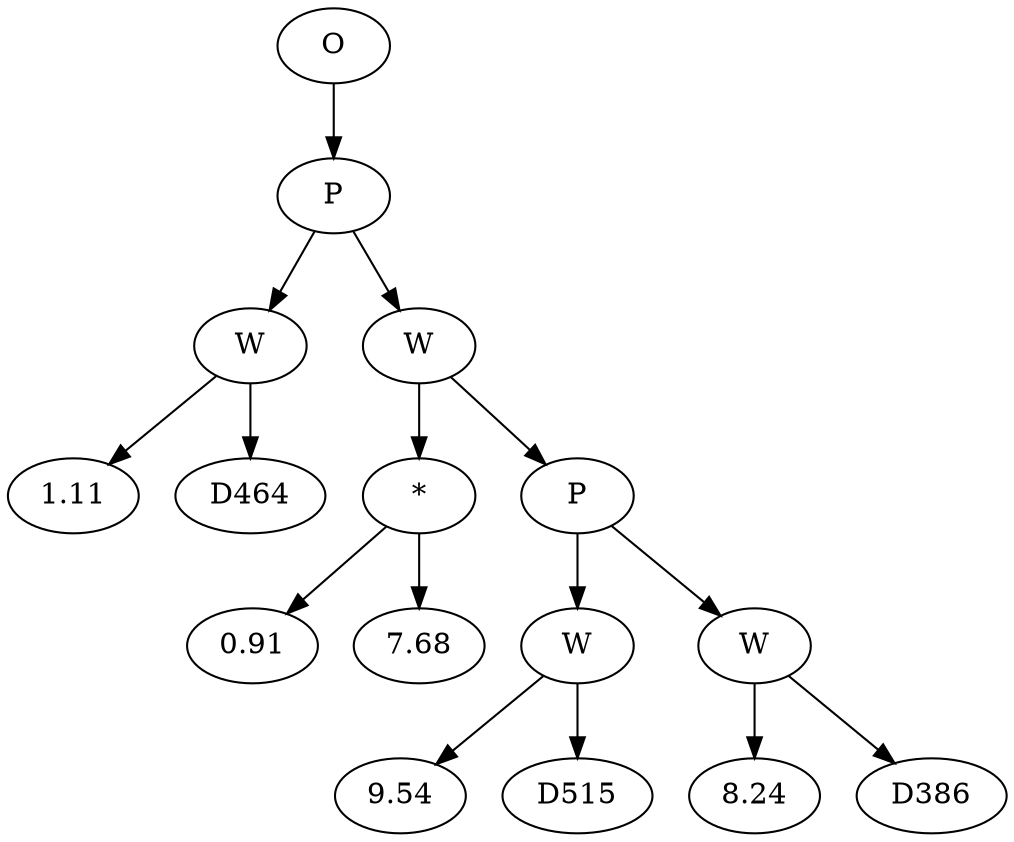 // Tree
digraph {
	46109237 [label=O]
	46109238 [label=P]
	46109237 -> 46109238
	46109239 [label=W]
	46109238 -> 46109239
	46109240 [label=1.11]
	46109239 -> 46109240
	46109241 [label=D464]
	46109239 -> 46109241
	46109242 [label=W]
	46109238 -> 46109242
	46109243 [label="*"]
	46109242 -> 46109243
	46109244 [label=0.91]
	46109243 -> 46109244
	46109245 [label=7.68]
	46109243 -> 46109245
	46109246 [label=P]
	46109242 -> 46109246
	46109247 [label=W]
	46109246 -> 46109247
	46109248 [label=9.54]
	46109247 -> 46109248
	46109249 [label=D515]
	46109247 -> 46109249
	46109250 [label=W]
	46109246 -> 46109250
	46109251 [label=8.24]
	46109250 -> 46109251
	46109252 [label=D386]
	46109250 -> 46109252
}
